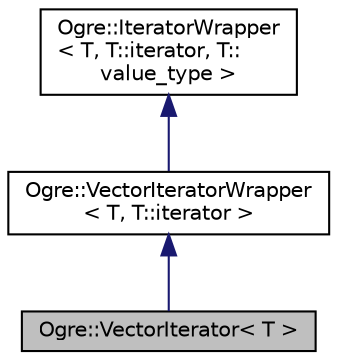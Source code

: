 digraph "Ogre::VectorIterator&lt; T &gt;"
{
  bgcolor="transparent";
  edge [fontname="Helvetica",fontsize="10",labelfontname="Helvetica",labelfontsize="10"];
  node [fontname="Helvetica",fontsize="10",shape=record];
  Node0 [label="Ogre::VectorIterator\< T \>",height=0.2,width=0.4,color="black", fillcolor="grey75", style="filled", fontcolor="black"];
  Node1 -> Node0 [dir="back",color="midnightblue",fontsize="10",style="solid",fontname="Helvetica"];
  Node1 [label="Ogre::VectorIteratorWrapper\l\< T, T::iterator \>",height=0.2,width=0.4,color="black",URL="$class_ogre_1_1_vector_iterator_wrapper.html"];
  Node2 -> Node1 [dir="back",color="midnightblue",fontsize="10",style="solid",fontname="Helvetica"];
  Node2 [label="Ogre::IteratorWrapper\l\< T, T::iterator, T::\lvalue_type \>",height=0.2,width=0.4,color="black",URL="$class_ogre_1_1_iterator_wrapper.html"];
}
